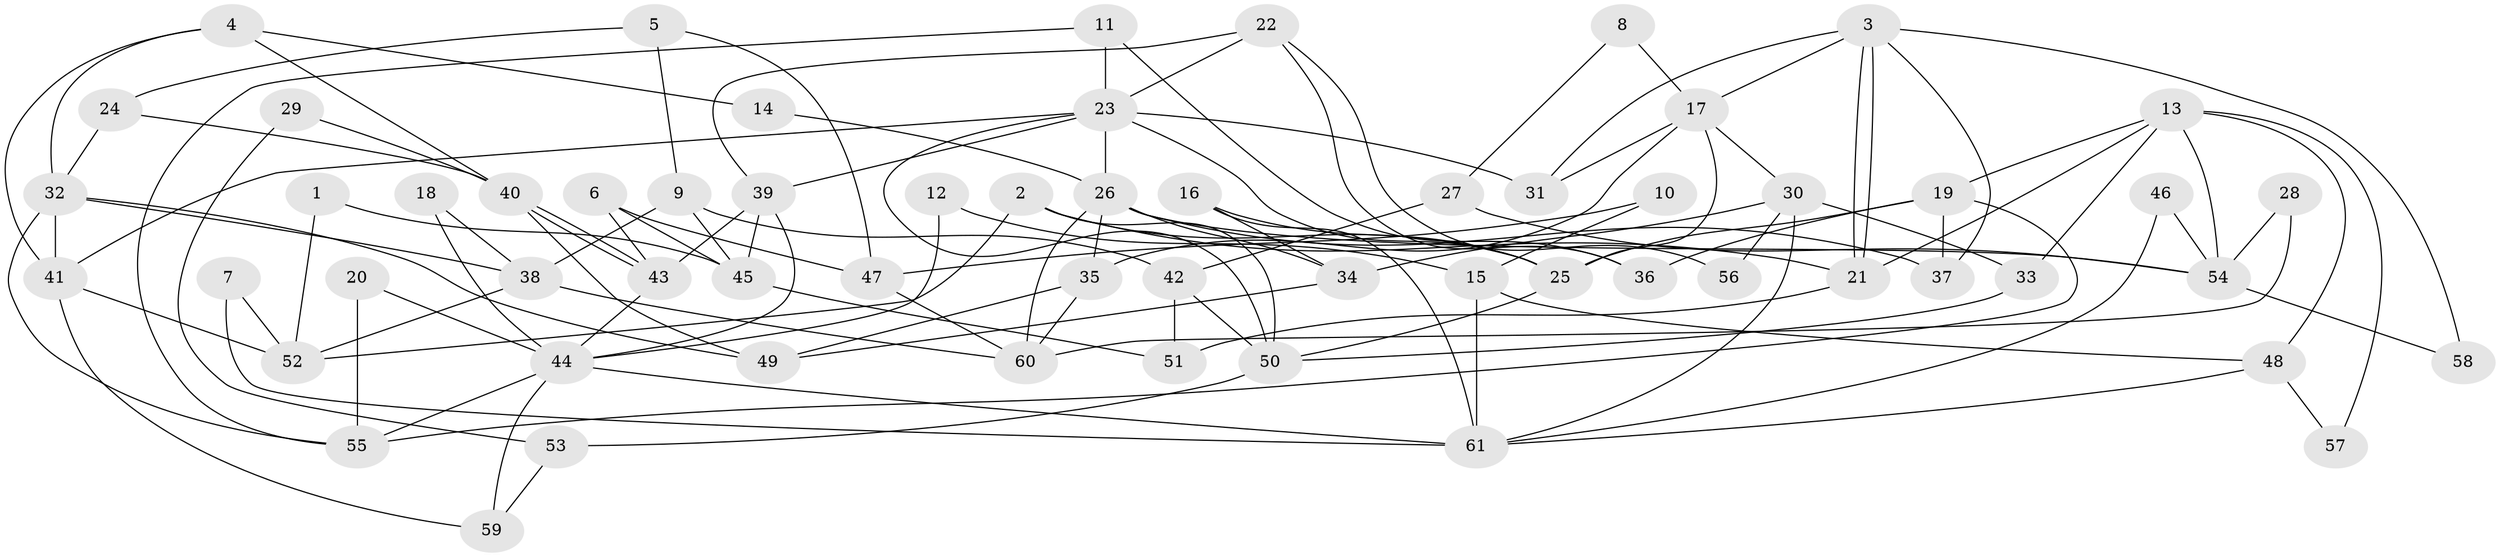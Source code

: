 // Generated by graph-tools (version 1.1) at 2025/15/03/09/25 04:15:06]
// undirected, 61 vertices, 122 edges
graph export_dot {
graph [start="1"]
  node [color=gray90,style=filled];
  1;
  2;
  3;
  4;
  5;
  6;
  7;
  8;
  9;
  10;
  11;
  12;
  13;
  14;
  15;
  16;
  17;
  18;
  19;
  20;
  21;
  22;
  23;
  24;
  25;
  26;
  27;
  28;
  29;
  30;
  31;
  32;
  33;
  34;
  35;
  36;
  37;
  38;
  39;
  40;
  41;
  42;
  43;
  44;
  45;
  46;
  47;
  48;
  49;
  50;
  51;
  52;
  53;
  54;
  55;
  56;
  57;
  58;
  59;
  60;
  61;
  1 -- 52;
  1 -- 45;
  2 -- 50;
  2 -- 25;
  2 -- 21;
  2 -- 52;
  3 -- 31;
  3 -- 21;
  3 -- 21;
  3 -- 17;
  3 -- 37;
  3 -- 58;
  4 -- 41;
  4 -- 40;
  4 -- 14;
  4 -- 32;
  5 -- 47;
  5 -- 9;
  5 -- 24;
  6 -- 43;
  6 -- 45;
  6 -- 47;
  7 -- 61;
  7 -- 52;
  8 -- 27;
  8 -- 17;
  9 -- 38;
  9 -- 42;
  9 -- 45;
  10 -- 47;
  10 -- 15;
  11 -- 36;
  11 -- 55;
  11 -- 23;
  12 -- 15;
  12 -- 44;
  13 -- 21;
  13 -- 19;
  13 -- 33;
  13 -- 48;
  13 -- 54;
  13 -- 57;
  14 -- 26;
  15 -- 61;
  15 -- 48;
  16 -- 25;
  16 -- 34;
  16 -- 61;
  17 -- 30;
  17 -- 25;
  17 -- 31;
  17 -- 35;
  18 -- 38;
  18 -- 44;
  19 -- 37;
  19 -- 25;
  19 -- 36;
  19 -- 55;
  20 -- 55;
  20 -- 44;
  21 -- 51;
  22 -- 39;
  22 -- 23;
  22 -- 36;
  22 -- 56;
  23 -- 26;
  23 -- 25;
  23 -- 31;
  23 -- 39;
  23 -- 41;
  23 -- 50;
  24 -- 32;
  24 -- 40;
  25 -- 50;
  26 -- 35;
  26 -- 34;
  26 -- 37;
  26 -- 54;
  26 -- 60;
  27 -- 54;
  27 -- 42;
  28 -- 54;
  28 -- 60;
  29 -- 40;
  29 -- 53;
  30 -- 33;
  30 -- 61;
  30 -- 34;
  30 -- 56;
  32 -- 41;
  32 -- 38;
  32 -- 49;
  32 -- 55;
  33 -- 50;
  34 -- 49;
  35 -- 49;
  35 -- 60;
  38 -- 60;
  38 -- 52;
  39 -- 44;
  39 -- 43;
  39 -- 45;
  40 -- 43;
  40 -- 43;
  40 -- 49;
  41 -- 52;
  41 -- 59;
  42 -- 50;
  42 -- 51;
  43 -- 44;
  44 -- 55;
  44 -- 59;
  44 -- 61;
  45 -- 51;
  46 -- 61;
  46 -- 54;
  47 -- 60;
  48 -- 61;
  48 -- 57;
  50 -- 53;
  53 -- 59;
  54 -- 58;
}
